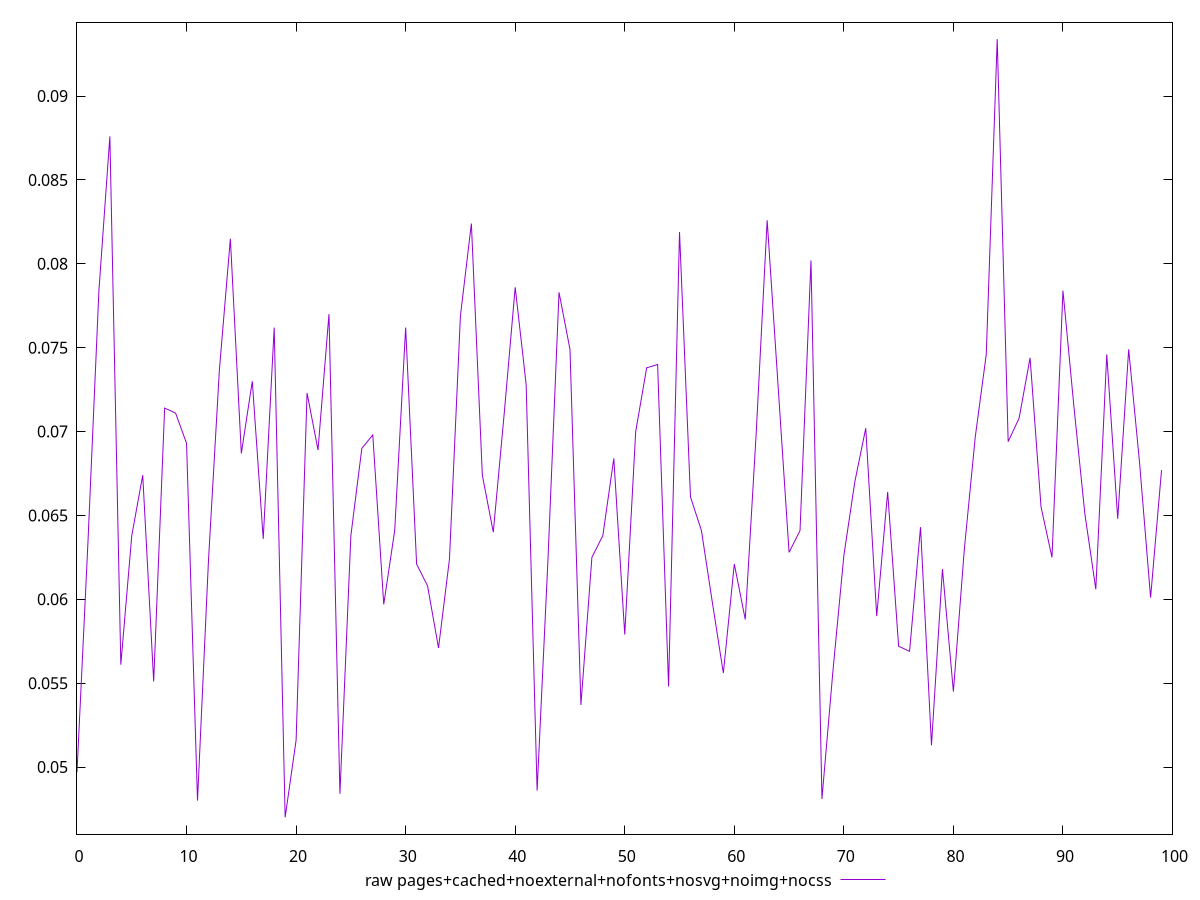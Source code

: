 $_rawPagesCachedNoexternalNofontsNosvgNoimgNocss <<EOF
0.049699999999999994
0.0634
0.07840000000000001
0.0876
0.056100000000000004
0.0638
0.0674
0.0551
0.07139999999999999
0.0711
0.06929999999999999
0.048
0.062299999999999994
0.0737
0.0815
0.0687
0.073
0.06359999999999999
0.0762
0.04699999999999999
0.0516
0.07229999999999999
0.06889999999999999
0.077
0.0484
0.0638
0.06899999999999999
0.0698
0.05969999999999999
0.0641
0.0762
0.062099999999999995
0.06079999999999999
0.0571
0.0624
0.07690000000000001
0.0824
0.0674
0.064
0.0711
0.0786
0.0728
0.0486
0.0625
0.0783
0.0749
0.0537
0.0625
0.0638
0.0684
0.05789999999999999
0.06999999999999999
0.07379999999999999
0.074
0.0548
0.08189999999999997
0.0661
0.0641
0.0598
0.055600000000000004
0.062099999999999995
0.05879999999999999
0.06989999999999999
0.08259999999999999
0.07269999999999999
0.0628
0.0641
0.0802
0.0481
0.0557
0.0626
0.067
0.0702
0.059
0.0664
0.05719999999999999
0.05689999999999999
0.0643
0.051300000000000005
0.061799999999999994
0.0545
0.063
0.06969999999999998
0.0746
0.0934
0.06939999999999999
0.07079999999999999
0.0744
0.0655
0.0625
0.07840000000000001
0.0715
0.06509999999999999
0.060599999999999994
0.0746
0.0648
0.0749
0.0681
0.0601
0.0677
EOF
set key outside below
set terminal pngcairo
set output "report_00005_2020-11-02T22-26-11.212Z/network-rtt/pages+cached+noexternal+nofonts+nosvg+noimg+nocss//raw.png"
set yrange [0.04599999999999999:0.0944]
plot $_rawPagesCachedNoexternalNofontsNosvgNoimgNocss title "raw pages+cached+noexternal+nofonts+nosvg+noimg+nocss" with line ,